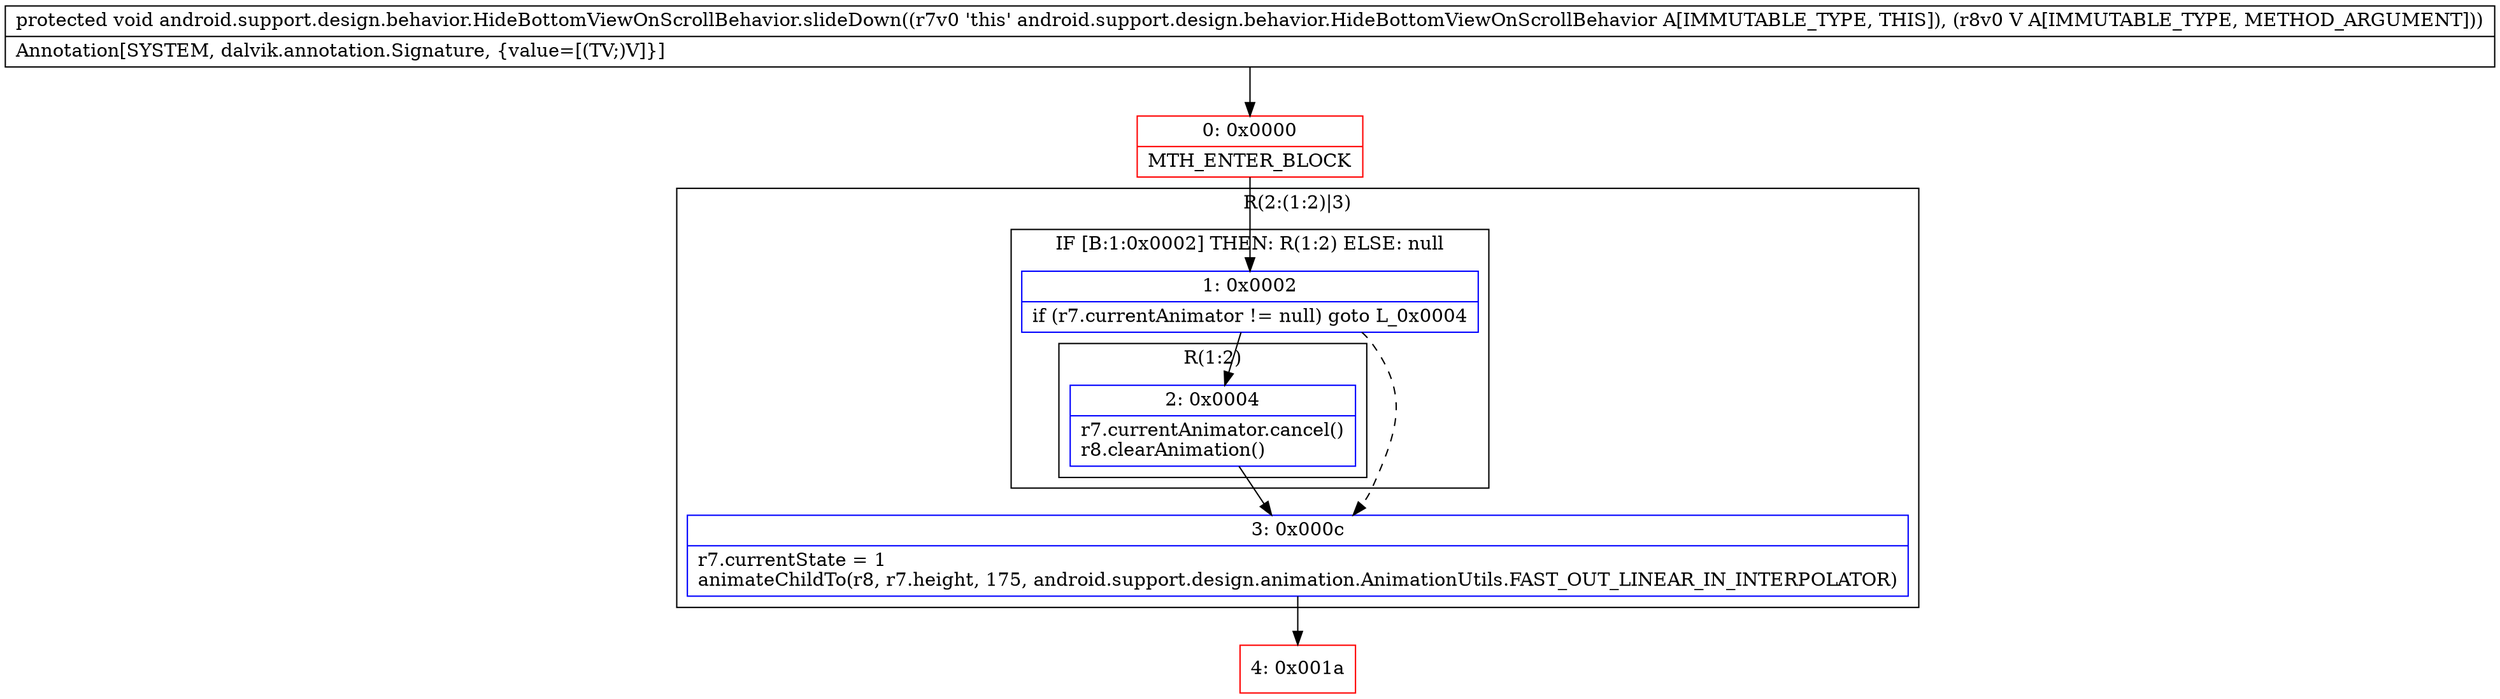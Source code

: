 digraph "CFG forandroid.support.design.behavior.HideBottomViewOnScrollBehavior.slideDown(Landroid\/view\/View;)V" {
subgraph cluster_Region_875987029 {
label = "R(2:(1:2)|3)";
node [shape=record,color=blue];
subgraph cluster_IfRegion_1163114203 {
label = "IF [B:1:0x0002] THEN: R(1:2) ELSE: null";
node [shape=record,color=blue];
Node_1 [shape=record,label="{1\:\ 0x0002|if (r7.currentAnimator != null) goto L_0x0004\l}"];
subgraph cluster_Region_1505529056 {
label = "R(1:2)";
node [shape=record,color=blue];
Node_2 [shape=record,label="{2\:\ 0x0004|r7.currentAnimator.cancel()\lr8.clearAnimation()\l}"];
}
}
Node_3 [shape=record,label="{3\:\ 0x000c|r7.currentState = 1\lanimateChildTo(r8, r7.height, 175, android.support.design.animation.AnimationUtils.FAST_OUT_LINEAR_IN_INTERPOLATOR)\l}"];
}
Node_0 [shape=record,color=red,label="{0\:\ 0x0000|MTH_ENTER_BLOCK\l}"];
Node_4 [shape=record,color=red,label="{4\:\ 0x001a}"];
MethodNode[shape=record,label="{protected void android.support.design.behavior.HideBottomViewOnScrollBehavior.slideDown((r7v0 'this' android.support.design.behavior.HideBottomViewOnScrollBehavior A[IMMUTABLE_TYPE, THIS]), (r8v0 V A[IMMUTABLE_TYPE, METHOD_ARGUMENT]))  | Annotation[SYSTEM, dalvik.annotation.Signature, \{value=[(TV;)V]\}]\l}"];
MethodNode -> Node_0;
Node_1 -> Node_2;
Node_1 -> Node_3[style=dashed];
Node_2 -> Node_3;
Node_3 -> Node_4;
Node_0 -> Node_1;
}

